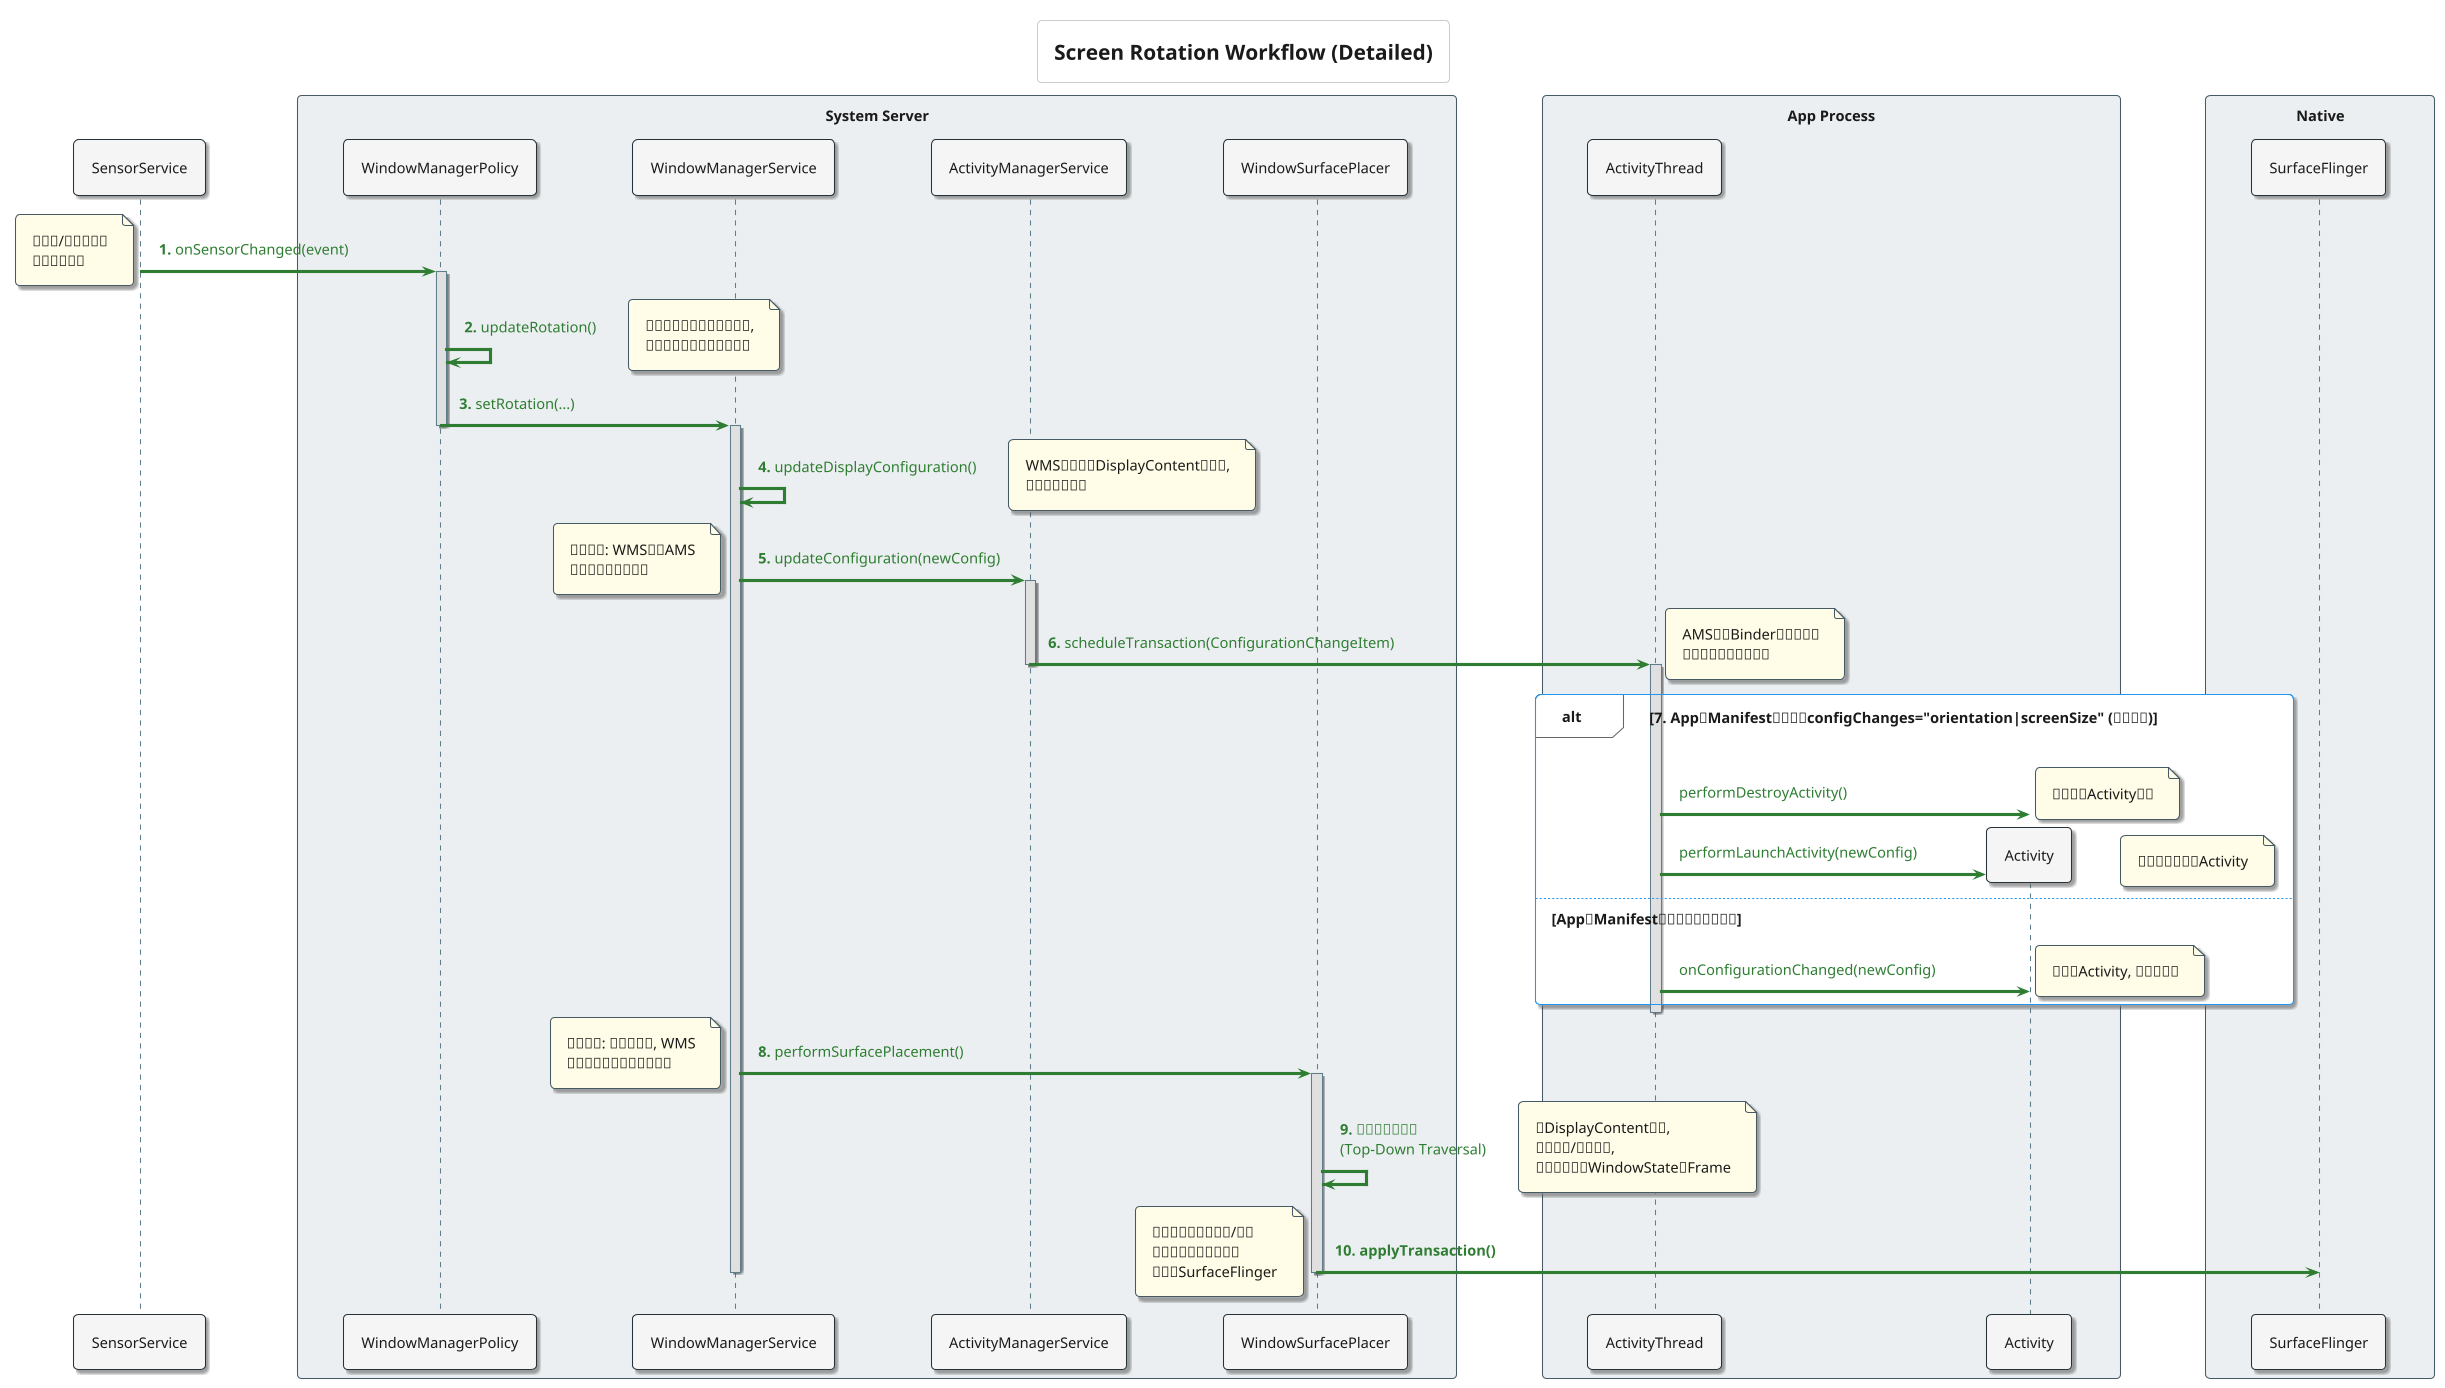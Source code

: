 @startuml
' User preference style application
!theme materia

skinparam defaultFontName "Noto Sans"
skinparam defaultFontColor #1A1A1A
skinparam defaultFontSize 14
skinparam shadowing true

skinparam sequence {
    ArrowColor #2E7D32
    ArrowColor<<async>> #F57C00
    ArrowFontColor #2E7D32
    ActorBorderColor #263238
    ParticipantBorderColor #263238
    LifeLineBorderColor #607D8B
    LifeLineBackgroundColor #E0E0E0
    ParticipantBackgroundColor #F5F5F5
    ParticipantFontColor #1A1A1A
    BoxBorderColor #455A64
    BoxBackgroundColor #ECEFF1
}

skinparam note {
    BorderColor #455A64
    BackgroundColor #FFFDE7
    FontColor #1A1A1A
    Shadowing true
}
skinparam classAttributeIconSize 0

title Screen Rotation Workflow (Detailed)

' --- 定义参与者 ---
participant "SensorService"
box "System Server" #ECEFF1
    participant "WindowManagerPolicy"
    participant "WindowManagerService"
    participant "ActivityManagerService"
    participant "WindowSurfacePlacer"
end box
box "App Process" #ECEFF1
    participant "ActivityThread"
    participant "Activity"
end box
box "Native" #ECEFF1
    participant "SurfaceFlinger"
end box


"SensorService" -> "WindowManagerPolicy" : <b>1.</b> onSensorChanged(event)
note left: 陀螺仪/重力传感器\n数据发生变化

activate "WindowManagerPolicy"
"WindowManagerPolicy" -> "WindowManagerPolicy" : <b>2.</b> updateRotation()
note right: 检查系统是否开启自动旋转,\n并根据策略计算出新的方向
"WindowManagerPolicy" -> "WindowManagerService" : <b>3.</b> setRotation(...)
deactivate "WindowManagerPolicy"

activate "WindowManagerService"
"WindowManagerService" -> "WindowManagerService" : <b>4.</b> updateDisplayConfiguration()
note right: WMS更新内部DisplayContent的状态,\n如屏幕宽高对调

"WindowManagerService" -> "ActivityManagerService" : <b>5.</b> updateConfiguration(newConfig)
note left: <b>关键步骤</b>: WMS通知AMS\n系统全局配置已变更
activate "ActivityManagerService"

"ActivityManagerService" -> "ActivityThread" : <b>6.</b> scheduleTransaction(ConfigurationChangeItem)
note right: AMS通过Binder将配置变更\n调度给相关的应用进程
deactivate "ActivityManagerService"
activate "ActivityThread"

alt <b>7.</b> App在Manifest中未处理configChanges="orientation|screenSize" (<b>常见情况</b>)
    "ActivityThread" -> "Activity": performDestroyActivity()
    note right: 销毁旧的Activity实例
    "ActivityThread" -> "Activity"**: performLaunchActivity(newConfig)
    note right: 使用新配置重建Activity
else App在Manifest中处理了该配置变更
    "ActivityThread" -> "Activity": onConfigurationChanged(newConfig)
    note right: 不销毁Activity, 仅回调通知
end
deactivate "ActivityThread"

' --- 与此同时, WMS开始执行重新布局 ---
"WindowManagerService" -> "WindowSurfacePlacer": <b>8.</b> performSurfacePlacement()
note left: <b>关键步骤</b>: 配置变更后, WMS\n立即启动一次全局窗口布局
activate "WindowSurfacePlacer"

"WindowSurfacePlacer" -> "WindowSurfacePlacer" : <b>9.</b> <b>递归遍历窗口树</b>\n(Top-Down Traversal)
note right: 从DisplayContent开始,\n用新的横/竖屏约束,\n重新计算所有WindowState的Frame

"WindowSurfacePlacer" -> "SurfaceFlinger" : <b>10.</b> <b>applyTransaction()</b>
note left: 将所有窗口的新位置/尺寸\n在一个事务中原子性地\n提交给SurfaceFlinger
deactivate "WindowSurfacePlacer"
deactivate "WindowManagerService"

@enduml